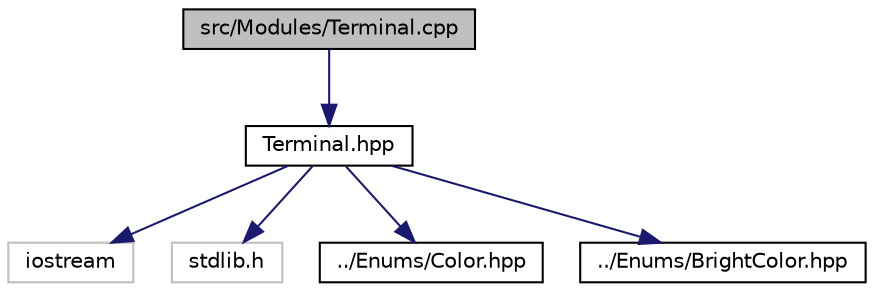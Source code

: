 digraph "src/Modules/Terminal.cpp"
{
 // LATEX_PDF_SIZE
  edge [fontname="Helvetica",fontsize="10",labelfontname="Helvetica",labelfontsize="10"];
  node [fontname="Helvetica",fontsize="10",shape=record];
  Node1 [label="src/Modules/Terminal.cpp",height=0.2,width=0.4,color="black", fillcolor="grey75", style="filled", fontcolor="black",tooltip=" "];
  Node1 -> Node2 [color="midnightblue",fontsize="10",style="solid",fontname="Helvetica"];
  Node2 [label="Terminal.hpp",height=0.2,width=0.4,color="black", fillcolor="white", style="filled",URL="$Terminal_8hpp.html",tooltip=" "];
  Node2 -> Node3 [color="midnightblue",fontsize="10",style="solid",fontname="Helvetica"];
  Node3 [label="iostream",height=0.2,width=0.4,color="grey75", fillcolor="white", style="filled",tooltip=" "];
  Node2 -> Node4 [color="midnightblue",fontsize="10",style="solid",fontname="Helvetica"];
  Node4 [label="stdlib.h",height=0.2,width=0.4,color="grey75", fillcolor="white", style="filled",tooltip=" "];
  Node2 -> Node5 [color="midnightblue",fontsize="10",style="solid",fontname="Helvetica"];
  Node5 [label="../Enums/Color.hpp",height=0.2,width=0.4,color="black", fillcolor="white", style="filled",URL="$Color_8hpp.html",tooltip=" "];
  Node2 -> Node6 [color="midnightblue",fontsize="10",style="solid",fontname="Helvetica"];
  Node6 [label="../Enums/BrightColor.hpp",height=0.2,width=0.4,color="black", fillcolor="white", style="filled",URL="$BrightColor_8hpp.html",tooltip=" "];
}
